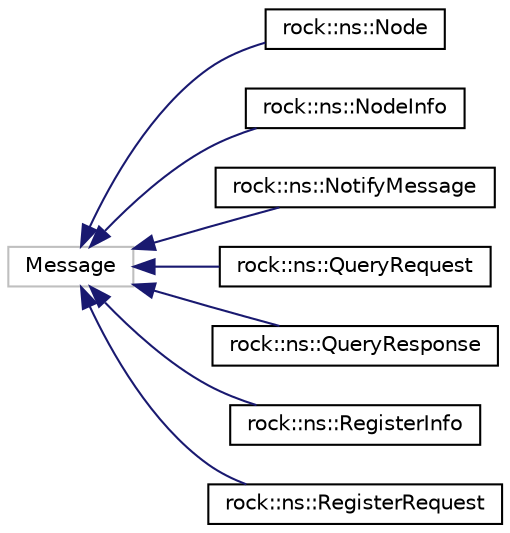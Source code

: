 digraph "类继承关系图"
{
 // LATEX_PDF_SIZE
  edge [fontname="Helvetica",fontsize="10",labelfontname="Helvetica",labelfontsize="10"];
  node [fontname="Helvetica",fontsize="10",shape=record];
  rankdir="LR";
  Node131 [label="Message",height=0.2,width=0.4,color="grey75", fillcolor="white", style="filled",tooltip=" "];
  Node131 -> Node0 [dir="back",color="midnightblue",fontsize="10",style="solid",fontname="Helvetica"];
  Node0 [label="rock::ns::Node",height=0.2,width=0.4,color="black", fillcolor="white", style="filled",URL="$classrock_1_1ns_1_1Node.html",tooltip=" "];
  Node131 -> Node133 [dir="back",color="midnightblue",fontsize="10",style="solid",fontname="Helvetica"];
  Node133 [label="rock::ns::NodeInfo",height=0.2,width=0.4,color="black", fillcolor="white", style="filled",URL="$classrock_1_1ns_1_1NodeInfo.html",tooltip=" "];
  Node131 -> Node134 [dir="back",color="midnightblue",fontsize="10",style="solid",fontname="Helvetica"];
  Node134 [label="rock::ns::NotifyMessage",height=0.2,width=0.4,color="black", fillcolor="white", style="filled",URL="$classrock_1_1ns_1_1NotifyMessage.html",tooltip=" "];
  Node131 -> Node135 [dir="back",color="midnightblue",fontsize="10",style="solid",fontname="Helvetica"];
  Node135 [label="rock::ns::QueryRequest",height=0.2,width=0.4,color="black", fillcolor="white", style="filled",URL="$classrock_1_1ns_1_1QueryRequest.html",tooltip=" "];
  Node131 -> Node136 [dir="back",color="midnightblue",fontsize="10",style="solid",fontname="Helvetica"];
  Node136 [label="rock::ns::QueryResponse",height=0.2,width=0.4,color="black", fillcolor="white", style="filled",URL="$classrock_1_1ns_1_1QueryResponse.html",tooltip=" "];
  Node131 -> Node137 [dir="back",color="midnightblue",fontsize="10",style="solid",fontname="Helvetica"];
  Node137 [label="rock::ns::RegisterInfo",height=0.2,width=0.4,color="black", fillcolor="white", style="filled",URL="$classrock_1_1ns_1_1RegisterInfo.html",tooltip=" "];
  Node131 -> Node138 [dir="back",color="midnightblue",fontsize="10",style="solid",fontname="Helvetica"];
  Node138 [label="rock::ns::RegisterRequest",height=0.2,width=0.4,color="black", fillcolor="white", style="filled",URL="$classrock_1_1ns_1_1RegisterRequest.html",tooltip=" "];
}
